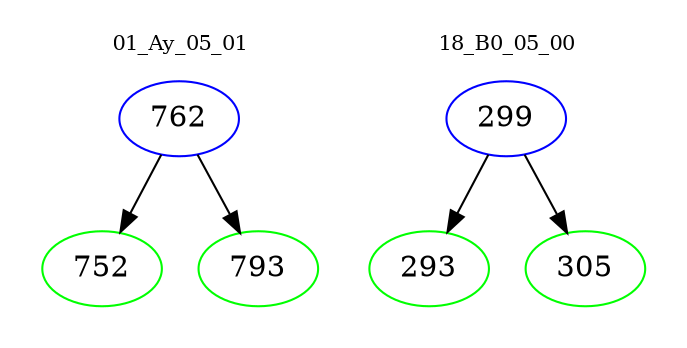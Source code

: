 digraph{
subgraph cluster_0 {
color = white
label = "01_Ay_05_01";
fontsize=10;
T0_762 [label="762", color="blue"]
T0_762 -> T0_752 [color="black"]
T0_752 [label="752", color="green"]
T0_762 -> T0_793 [color="black"]
T0_793 [label="793", color="green"]
}
subgraph cluster_1 {
color = white
label = "18_B0_05_00";
fontsize=10;
T1_299 [label="299", color="blue"]
T1_299 -> T1_293 [color="black"]
T1_293 [label="293", color="green"]
T1_299 -> T1_305 [color="black"]
T1_305 [label="305", color="green"]
}
}
